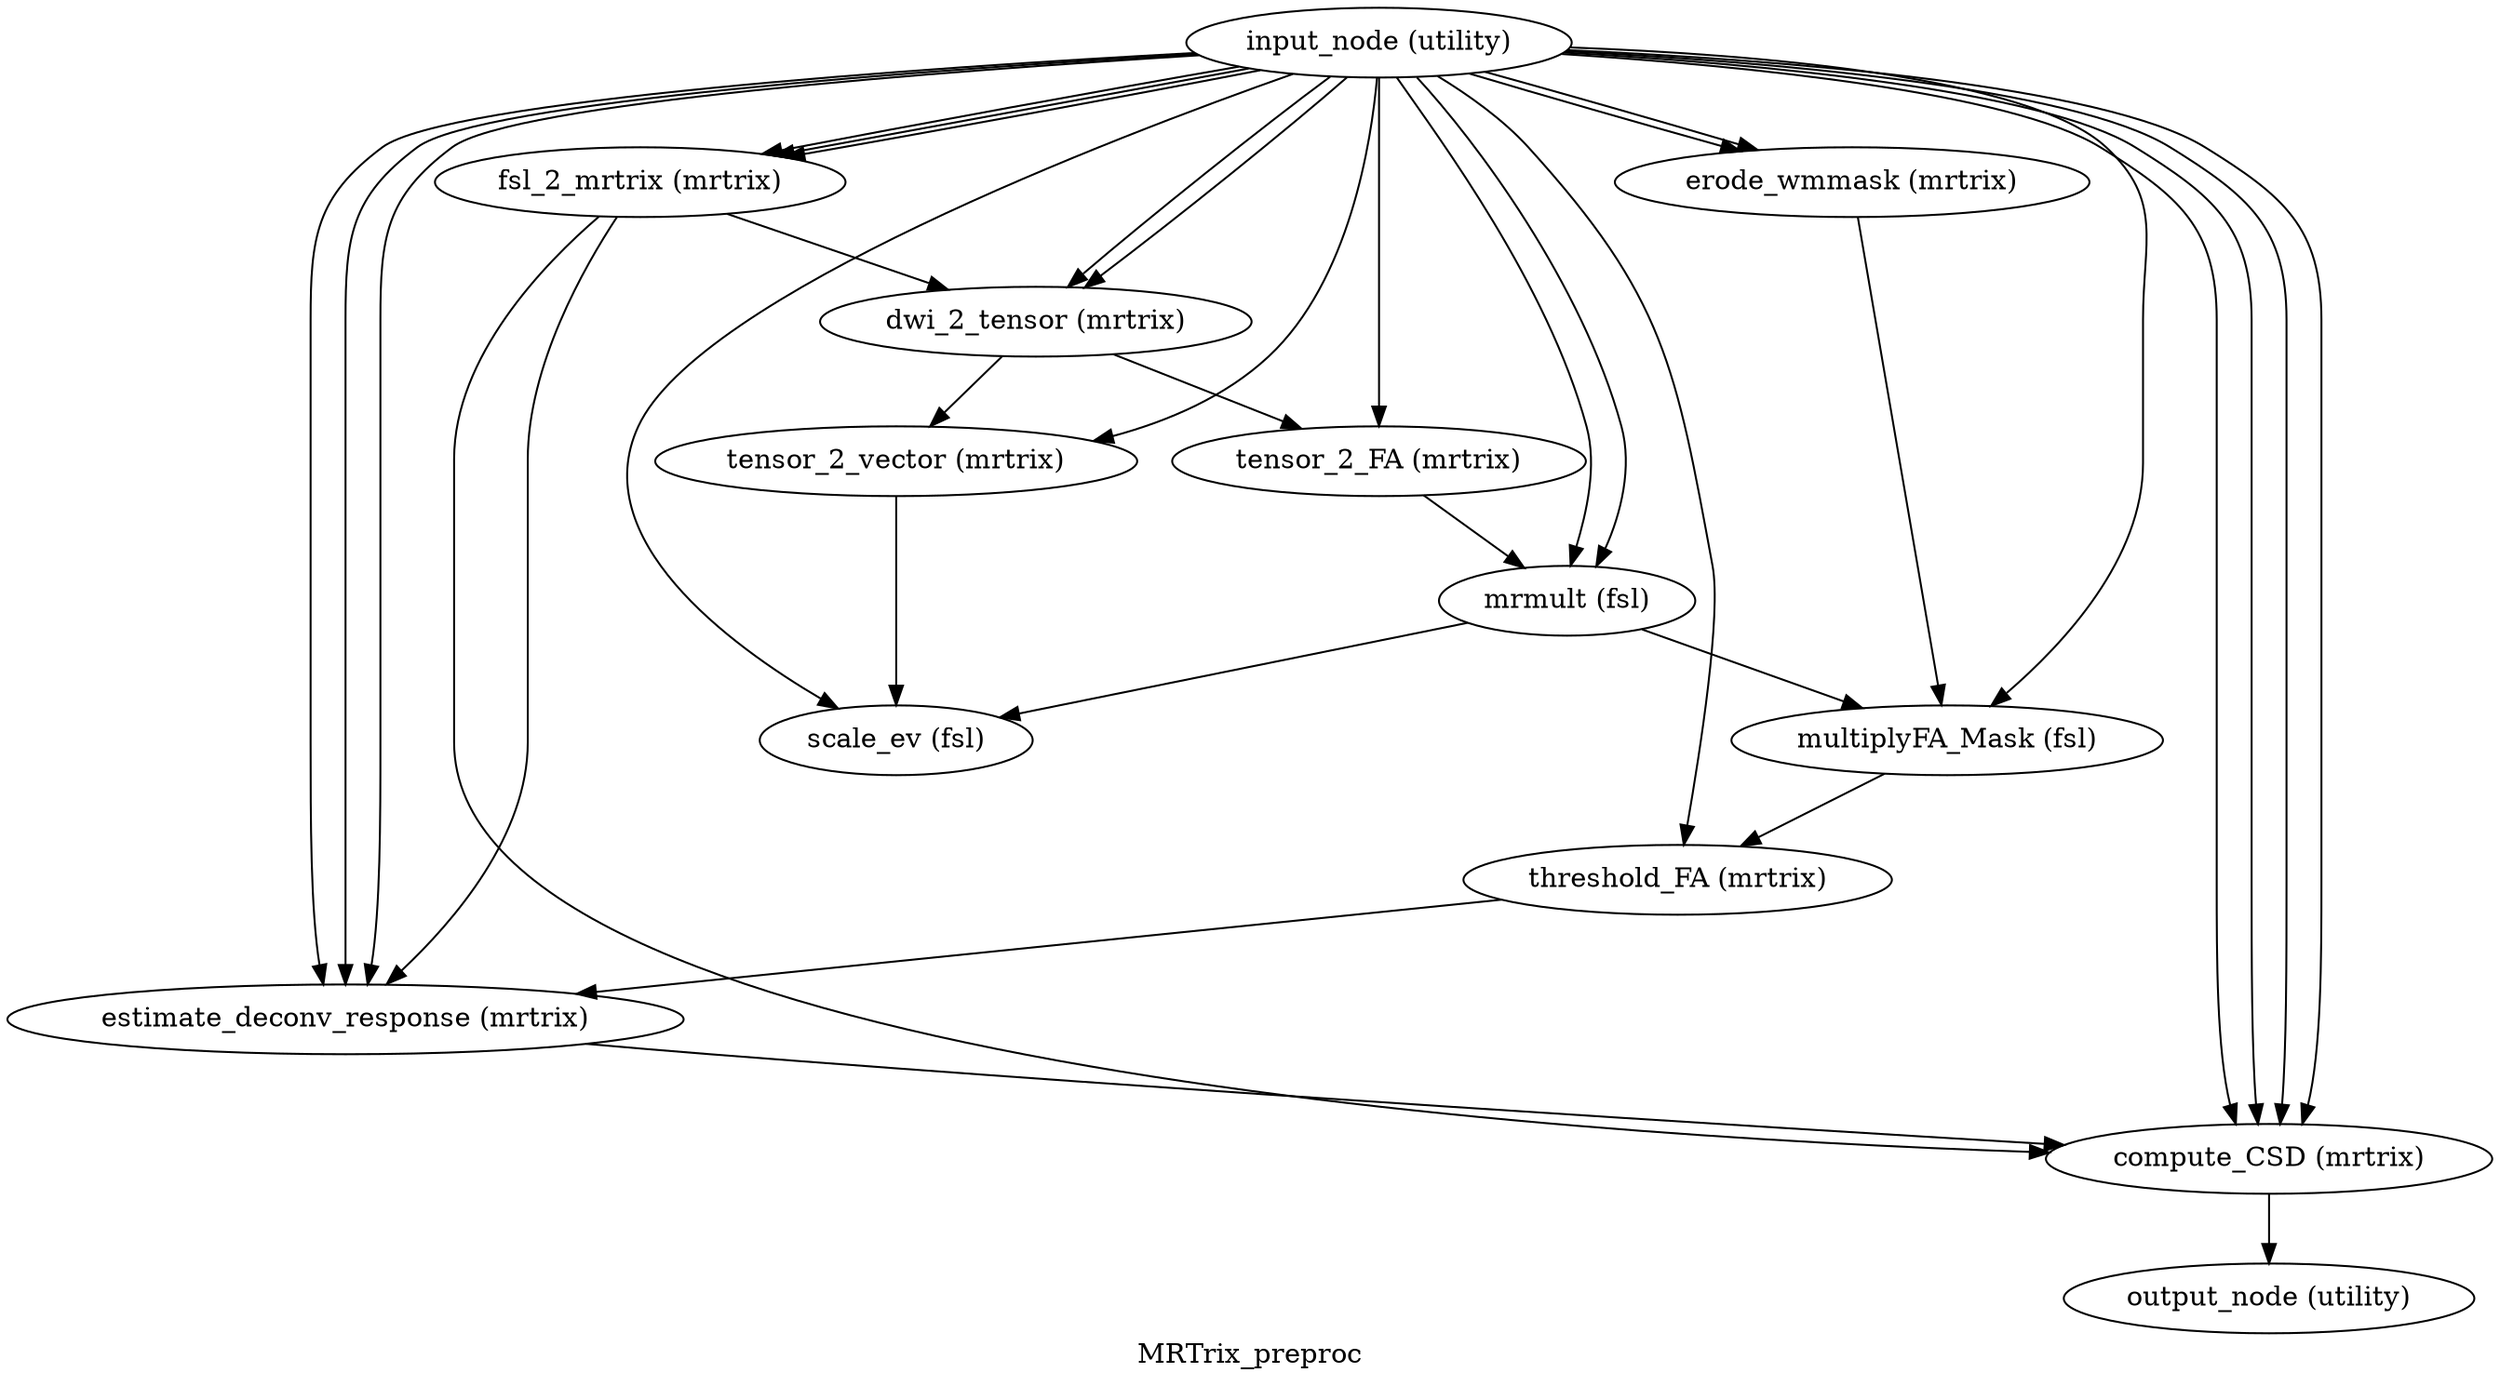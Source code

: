 digraph MRTrix_preproc{
  label="MRTrix_preproc";
  MRTrix_preproc_input_node[label="input_node (utility)"];
  MRTrix_preproc_fsl_2_mrtrix[label="fsl_2_mrtrix (mrtrix)"];
  MRTrix_preproc_dwi_2_tensor[label="dwi_2_tensor (mrtrix)"];
  MRTrix_preproc_tensor_2_FA[label="tensor_2_FA (mrtrix)"];
  MRTrix_preproc_erode_wmmask[label="erode_wmmask (mrtrix)"];
  MRTrix_preproc_mrmult[label="mrmult (fsl)"];
  MRTrix_preproc_multiplyFA_Mask[label="multiplyFA_Mask (fsl)"];
  MRTrix_preproc_threshold_FA[label="threshold_FA (mrtrix)"];
  MRTrix_preproc_estimate_deconv_response[label="estimate_deconv_response (mrtrix)"];
  MRTrix_preproc_compute_CSD[label="compute_CSD (mrtrix)"];
  MRTrix_preproc_output_node[label="output_node (utility)"];
  MRTrix_preproc_tensor_2_vector[label="tensor_2_vector (mrtrix)"];
  MRTrix_preproc_scale_ev[label="scale_ev (fsl)"];
  MRTrix_preproc_input_node -> MRTrix_preproc_tensor_2_vector;
  MRTrix_preproc_input_node -> MRTrix_preproc_estimate_deconv_response;
  MRTrix_preproc_input_node -> MRTrix_preproc_estimate_deconv_response;
  MRTrix_preproc_input_node -> MRTrix_preproc_estimate_deconv_response;
  MRTrix_preproc_input_node -> MRTrix_preproc_mrmult;
  MRTrix_preproc_input_node -> MRTrix_preproc_mrmult;
  MRTrix_preproc_input_node -> MRTrix_preproc_multiplyFA_Mask;
  MRTrix_preproc_input_node -> MRTrix_preproc_erode_wmmask;
  MRTrix_preproc_input_node -> MRTrix_preproc_erode_wmmask;
  MRTrix_preproc_input_node -> MRTrix_preproc_dwi_2_tensor;
  MRTrix_preproc_input_node -> MRTrix_preproc_dwi_2_tensor;
  MRTrix_preproc_input_node -> MRTrix_preproc_fsl_2_mrtrix;
  MRTrix_preproc_input_node -> MRTrix_preproc_fsl_2_mrtrix;
  MRTrix_preproc_input_node -> MRTrix_preproc_fsl_2_mrtrix;
  MRTrix_preproc_input_node -> MRTrix_preproc_threshold_FA;
  MRTrix_preproc_input_node -> MRTrix_preproc_compute_CSD;
  MRTrix_preproc_input_node -> MRTrix_preproc_compute_CSD;
  MRTrix_preproc_input_node -> MRTrix_preproc_compute_CSD;
  MRTrix_preproc_input_node -> MRTrix_preproc_compute_CSD;
  MRTrix_preproc_input_node -> MRTrix_preproc_tensor_2_FA;
  MRTrix_preproc_input_node -> MRTrix_preproc_scale_ev;
  MRTrix_preproc_fsl_2_mrtrix -> MRTrix_preproc_compute_CSD;
  MRTrix_preproc_fsl_2_mrtrix -> MRTrix_preproc_dwi_2_tensor;
  MRTrix_preproc_fsl_2_mrtrix -> MRTrix_preproc_estimate_deconv_response;
  MRTrix_preproc_dwi_2_tensor -> MRTrix_preproc_tensor_2_FA;
  MRTrix_preproc_dwi_2_tensor -> MRTrix_preproc_tensor_2_vector;
  MRTrix_preproc_tensor_2_FA -> MRTrix_preproc_mrmult;
  MRTrix_preproc_erode_wmmask -> MRTrix_preproc_multiplyFA_Mask;
  MRTrix_preproc_mrmult -> MRTrix_preproc_multiplyFA_Mask;
  MRTrix_preproc_mrmult -> MRTrix_preproc_scale_ev;
  MRTrix_preproc_multiplyFA_Mask -> MRTrix_preproc_threshold_FA;
  MRTrix_preproc_threshold_FA -> MRTrix_preproc_estimate_deconv_response;
  MRTrix_preproc_estimate_deconv_response -> MRTrix_preproc_compute_CSD;
  MRTrix_preproc_compute_CSD -> MRTrix_preproc_output_node;
  MRTrix_preproc_tensor_2_vector -> MRTrix_preproc_scale_ev;
}